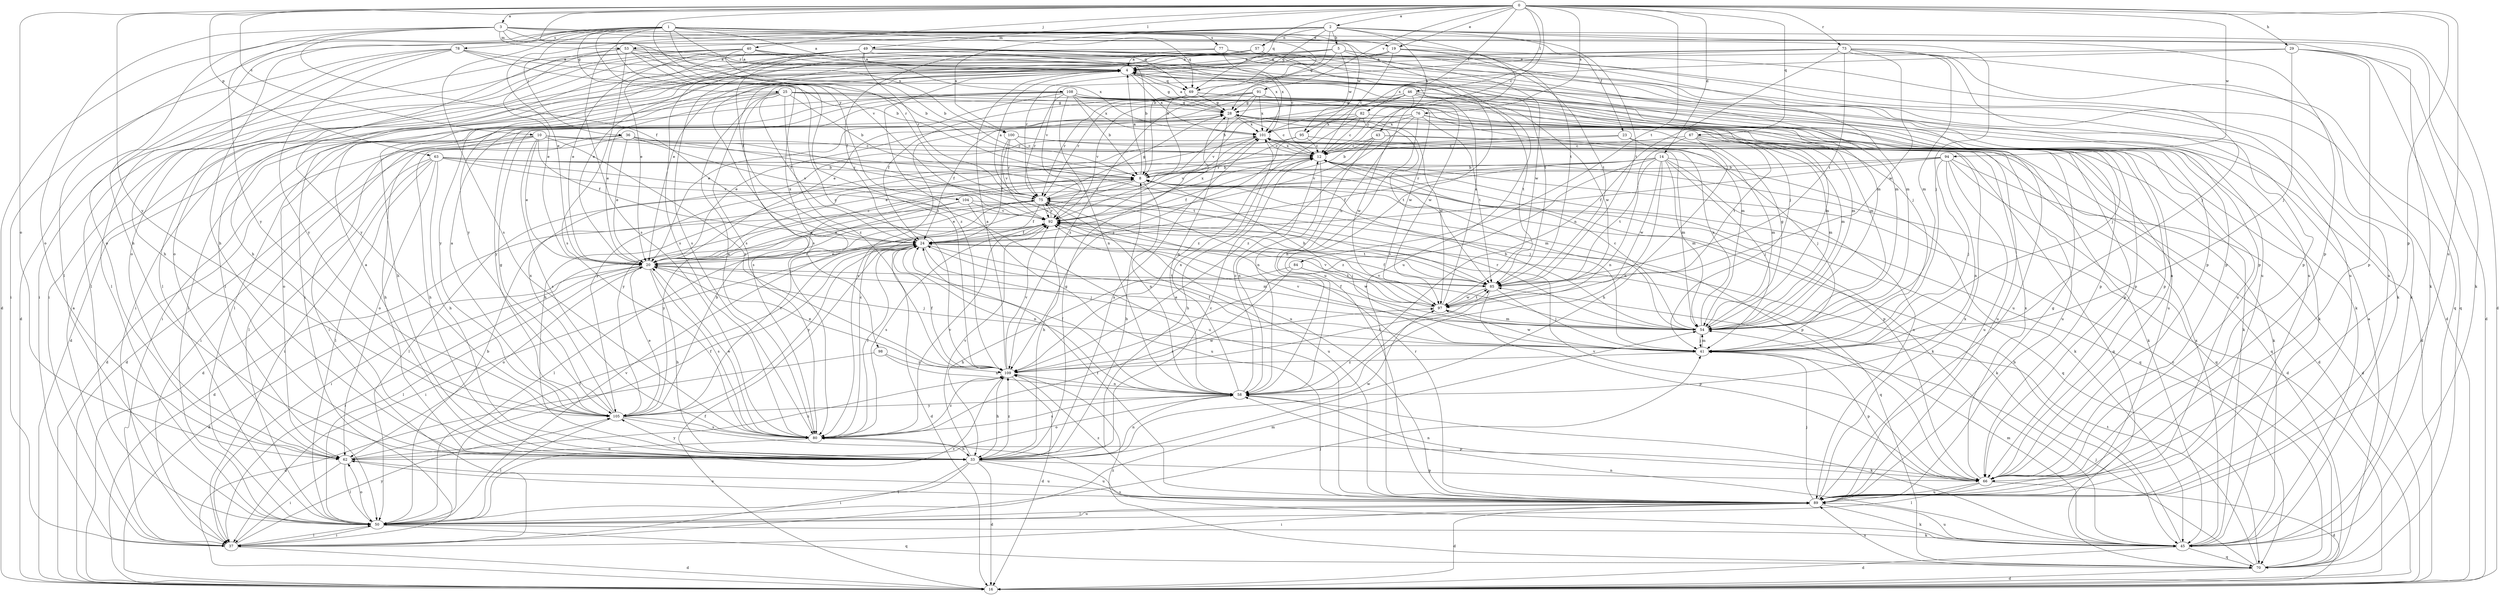 strict digraph  {
0;
1;
2;
3;
4;
5;
8;
10;
12;
14;
16;
19;
20;
23;
24;
25;
28;
29;
33;
36;
37;
40;
41;
43;
45;
46;
49;
50;
53;
54;
57;
58;
62;
63;
66;
67;
69;
70;
73;
75;
76;
77;
78;
80;
82;
84;
85;
89;
91;
92;
94;
95;
97;
98;
100;
101;
104;
105;
108;
109;
0 -> 2  [label=a];
0 -> 3  [label=a];
0 -> 10  [label=c];
0 -> 12  [label=c];
0 -> 14  [label=d];
0 -> 19  [label=e];
0 -> 29  [label=h];
0 -> 40  [label=j];
0 -> 46  [label=l];
0 -> 49  [label=l];
0 -> 62  [label=o];
0 -> 63  [label=p];
0 -> 66  [label=p];
0 -> 67  [label=q];
0 -> 69  [label=q];
0 -> 73  [label=r];
0 -> 76  [label=s];
0 -> 82  [label=t];
0 -> 84  [label=t];
0 -> 89  [label=u];
0 -> 91  [label=v];
0 -> 92  [label=v];
0 -> 94  [label=w];
0 -> 104  [label=y];
0 -> 105  [label=y];
1 -> 4  [label=a];
1 -> 16  [label=d];
1 -> 19  [label=e];
1 -> 23  [label=f];
1 -> 25  [label=g];
1 -> 28  [label=g];
1 -> 33  [label=h];
1 -> 36  [label=i];
1 -> 50  [label=l];
1 -> 69  [label=q];
1 -> 75  [label=r];
1 -> 77  [label=s];
1 -> 78  [label=s];
1 -> 80  [label=s];
1 -> 85  [label=t];
1 -> 95  [label=w];
1 -> 98  [label=x];
1 -> 108  [label=z];
1 -> 109  [label=z];
2 -> 5  [label=b];
2 -> 8  [label=b];
2 -> 16  [label=d];
2 -> 20  [label=e];
2 -> 43  [label=k];
2 -> 45  [label=k];
2 -> 53  [label=m];
2 -> 57  [label=n];
2 -> 58  [label=n];
2 -> 62  [label=o];
2 -> 66  [label=p];
2 -> 69  [label=q];
2 -> 80  [label=s];
2 -> 85  [label=t];
2 -> 100  [label=x];
3 -> 24  [label=f];
3 -> 33  [label=h];
3 -> 41  [label=j];
3 -> 45  [label=k];
3 -> 53  [label=m];
3 -> 62  [label=o];
3 -> 69  [label=q];
3 -> 89  [label=u];
3 -> 100  [label=x];
3 -> 105  [label=y];
4 -> 28  [label=g];
4 -> 37  [label=i];
4 -> 45  [label=k];
4 -> 69  [label=q];
4 -> 101  [label=x];
4 -> 105  [label=y];
4 -> 109  [label=z];
5 -> 4  [label=a];
5 -> 8  [label=b];
5 -> 20  [label=e];
5 -> 50  [label=l];
5 -> 54  [label=m];
5 -> 66  [label=p];
5 -> 80  [label=s];
5 -> 89  [label=u];
5 -> 95  [label=w];
5 -> 97  [label=w];
5 -> 105  [label=y];
8 -> 4  [label=a];
8 -> 20  [label=e];
8 -> 50  [label=l];
8 -> 58  [label=n];
8 -> 66  [label=p];
8 -> 70  [label=q];
8 -> 75  [label=r];
10 -> 12  [label=c];
10 -> 16  [label=d];
10 -> 20  [label=e];
10 -> 24  [label=f];
10 -> 33  [label=h];
10 -> 50  [label=l];
10 -> 80  [label=s];
10 -> 85  [label=t];
10 -> 109  [label=z];
12 -> 8  [label=b];
12 -> 16  [label=d];
12 -> 24  [label=f];
12 -> 33  [label=h];
12 -> 54  [label=m];
12 -> 58  [label=n];
12 -> 66  [label=p];
12 -> 70  [label=q];
12 -> 101  [label=x];
14 -> 8  [label=b];
14 -> 24  [label=f];
14 -> 41  [label=j];
14 -> 45  [label=k];
14 -> 54  [label=m];
14 -> 58  [label=n];
14 -> 75  [label=r];
14 -> 85  [label=t];
14 -> 89  [label=u];
14 -> 97  [label=w];
14 -> 109  [label=z];
16 -> 24  [label=f];
19 -> 4  [label=a];
19 -> 12  [label=c];
19 -> 16  [label=d];
19 -> 75  [label=r];
19 -> 80  [label=s];
19 -> 85  [label=t];
19 -> 89  [label=u];
20 -> 12  [label=c];
20 -> 16  [label=d];
20 -> 24  [label=f];
20 -> 33  [label=h];
20 -> 37  [label=i];
20 -> 41  [label=j];
20 -> 50  [label=l];
20 -> 62  [label=o];
20 -> 80  [label=s];
20 -> 85  [label=t];
23 -> 12  [label=c];
23 -> 33  [label=h];
23 -> 45  [label=k];
23 -> 54  [label=m];
24 -> 16  [label=d];
24 -> 20  [label=e];
24 -> 37  [label=i];
24 -> 41  [label=j];
24 -> 54  [label=m];
24 -> 58  [label=n];
24 -> 105  [label=y];
25 -> 8  [label=b];
25 -> 16  [label=d];
25 -> 20  [label=e];
25 -> 24  [label=f];
25 -> 28  [label=g];
25 -> 50  [label=l];
25 -> 54  [label=m];
25 -> 66  [label=p];
25 -> 80  [label=s];
25 -> 109  [label=z];
28 -> 4  [label=a];
28 -> 12  [label=c];
28 -> 20  [label=e];
28 -> 24  [label=f];
28 -> 45  [label=k];
28 -> 58  [label=n];
28 -> 85  [label=t];
28 -> 89  [label=u];
28 -> 97  [label=w];
28 -> 101  [label=x];
29 -> 4  [label=a];
29 -> 16  [label=d];
29 -> 41  [label=j];
29 -> 66  [label=p];
29 -> 70  [label=q];
29 -> 101  [label=x];
33 -> 4  [label=a];
33 -> 8  [label=b];
33 -> 12  [label=c];
33 -> 16  [label=d];
33 -> 28  [label=g];
33 -> 37  [label=i];
33 -> 50  [label=l];
33 -> 58  [label=n];
33 -> 66  [label=p];
33 -> 89  [label=u];
33 -> 92  [label=v];
33 -> 97  [label=w];
33 -> 101  [label=x];
33 -> 105  [label=y];
33 -> 109  [label=z];
36 -> 12  [label=c];
36 -> 16  [label=d];
36 -> 20  [label=e];
36 -> 33  [label=h];
36 -> 37  [label=i];
36 -> 75  [label=r];
36 -> 89  [label=u];
36 -> 92  [label=v];
37 -> 4  [label=a];
37 -> 16  [label=d];
37 -> 41  [label=j];
37 -> 50  [label=l];
37 -> 105  [label=y];
40 -> 4  [label=a];
40 -> 8  [label=b];
40 -> 16  [label=d];
40 -> 20  [label=e];
40 -> 37  [label=i];
40 -> 41  [label=j];
40 -> 50  [label=l];
40 -> 85  [label=t];
40 -> 89  [label=u];
41 -> 24  [label=f];
41 -> 54  [label=m];
41 -> 66  [label=p];
41 -> 92  [label=v];
41 -> 97  [label=w];
41 -> 109  [label=z];
43 -> 8  [label=b];
43 -> 12  [label=c];
43 -> 16  [label=d];
43 -> 58  [label=n];
43 -> 89  [label=u];
43 -> 92  [label=v];
45 -> 8  [label=b];
45 -> 16  [label=d];
45 -> 54  [label=m];
45 -> 58  [label=n];
45 -> 70  [label=q];
45 -> 80  [label=s];
45 -> 89  [label=u];
45 -> 101  [label=x];
46 -> 12  [label=c];
46 -> 16  [label=d];
46 -> 20  [label=e];
46 -> 28  [label=g];
46 -> 54  [label=m];
46 -> 85  [label=t];
46 -> 92  [label=v];
46 -> 97  [label=w];
46 -> 109  [label=z];
49 -> 4  [label=a];
49 -> 8  [label=b];
49 -> 12  [label=c];
49 -> 20  [label=e];
49 -> 24  [label=f];
49 -> 37  [label=i];
49 -> 45  [label=k];
49 -> 50  [label=l];
49 -> 66  [label=p];
49 -> 75  [label=r];
49 -> 80  [label=s];
49 -> 89  [label=u];
49 -> 101  [label=x];
49 -> 105  [label=y];
50 -> 8  [label=b];
50 -> 24  [label=f];
50 -> 37  [label=i];
50 -> 45  [label=k];
50 -> 54  [label=m];
50 -> 62  [label=o];
50 -> 70  [label=q];
50 -> 89  [label=u];
50 -> 92  [label=v];
50 -> 109  [label=z];
53 -> 4  [label=a];
53 -> 8  [label=b];
53 -> 20  [label=e];
53 -> 33  [label=h];
53 -> 66  [label=p];
53 -> 80  [label=s];
53 -> 109  [label=z];
54 -> 8  [label=b];
54 -> 12  [label=c];
54 -> 20  [label=e];
54 -> 24  [label=f];
54 -> 28  [label=g];
54 -> 41  [label=j];
54 -> 75  [label=r];
54 -> 92  [label=v];
54 -> 101  [label=x];
57 -> 4  [label=a];
57 -> 24  [label=f];
57 -> 54  [label=m];
57 -> 62  [label=o];
57 -> 66  [label=p];
57 -> 80  [label=s];
57 -> 89  [label=u];
58 -> 12  [label=c];
58 -> 24  [label=f];
58 -> 45  [label=k];
58 -> 62  [label=o];
58 -> 80  [label=s];
58 -> 101  [label=x];
58 -> 105  [label=y];
62 -> 24  [label=f];
62 -> 37  [label=i];
62 -> 50  [label=l];
62 -> 89  [label=u];
62 -> 109  [label=z];
63 -> 8  [label=b];
63 -> 16  [label=d];
63 -> 33  [label=h];
63 -> 37  [label=i];
63 -> 41  [label=j];
63 -> 45  [label=k];
63 -> 50  [label=l];
63 -> 62  [label=o];
63 -> 89  [label=u];
63 -> 92  [label=v];
66 -> 4  [label=a];
66 -> 16  [label=d];
66 -> 50  [label=l];
66 -> 58  [label=n];
66 -> 89  [label=u];
66 -> 92  [label=v];
66 -> 101  [label=x];
67 -> 12  [label=c];
67 -> 33  [label=h];
67 -> 45  [label=k];
67 -> 54  [label=m];
67 -> 58  [label=n];
67 -> 85  [label=t];
67 -> 89  [label=u];
69 -> 24  [label=f];
69 -> 28  [label=g];
69 -> 54  [label=m];
69 -> 75  [label=r];
69 -> 97  [label=w];
69 -> 105  [label=y];
70 -> 4  [label=a];
70 -> 12  [label=c];
70 -> 16  [label=d];
70 -> 41  [label=j];
70 -> 85  [label=t];
70 -> 89  [label=u];
70 -> 109  [label=z];
73 -> 4  [label=a];
73 -> 37  [label=i];
73 -> 41  [label=j];
73 -> 45  [label=k];
73 -> 54  [label=m];
73 -> 58  [label=n];
73 -> 70  [label=q];
73 -> 85  [label=t];
73 -> 92  [label=v];
73 -> 97  [label=w];
75 -> 4  [label=a];
75 -> 16  [label=d];
75 -> 20  [label=e];
75 -> 24  [label=f];
75 -> 28  [label=g];
75 -> 33  [label=h];
75 -> 41  [label=j];
75 -> 89  [label=u];
75 -> 92  [label=v];
76 -> 37  [label=i];
76 -> 54  [label=m];
76 -> 58  [label=n];
76 -> 66  [label=p];
76 -> 80  [label=s];
76 -> 85  [label=t];
76 -> 101  [label=x];
76 -> 109  [label=z];
77 -> 4  [label=a];
77 -> 20  [label=e];
77 -> 41  [label=j];
77 -> 54  [label=m];
77 -> 62  [label=o];
77 -> 101  [label=x];
78 -> 4  [label=a];
78 -> 8  [label=b];
78 -> 33  [label=h];
78 -> 37  [label=i];
78 -> 50  [label=l];
78 -> 101  [label=x];
78 -> 105  [label=y];
80 -> 4  [label=a];
80 -> 12  [label=c];
80 -> 20  [label=e];
80 -> 24  [label=f];
80 -> 33  [label=h];
80 -> 62  [label=o];
80 -> 92  [label=v];
80 -> 109  [label=z];
82 -> 12  [label=c];
82 -> 62  [label=o];
82 -> 89  [label=u];
82 -> 97  [label=w];
82 -> 101  [label=x];
82 -> 109  [label=z];
84 -> 33  [label=h];
84 -> 80  [label=s];
84 -> 85  [label=t];
84 -> 97  [label=w];
85 -> 24  [label=f];
85 -> 41  [label=j];
85 -> 66  [label=p];
85 -> 92  [label=v];
85 -> 97  [label=w];
89 -> 16  [label=d];
89 -> 24  [label=f];
89 -> 28  [label=g];
89 -> 37  [label=i];
89 -> 41  [label=j];
89 -> 45  [label=k];
89 -> 50  [label=l];
89 -> 62  [label=o];
89 -> 75  [label=r];
89 -> 101  [label=x];
89 -> 109  [label=z];
91 -> 8  [label=b];
91 -> 28  [label=g];
91 -> 41  [label=j];
91 -> 66  [label=p];
91 -> 75  [label=r];
91 -> 89  [label=u];
91 -> 92  [label=v];
91 -> 101  [label=x];
91 -> 109  [label=z];
92 -> 24  [label=f];
92 -> 37  [label=i];
92 -> 50  [label=l];
92 -> 70  [label=q];
92 -> 75  [label=r];
92 -> 80  [label=s];
92 -> 85  [label=t];
92 -> 101  [label=x];
94 -> 8  [label=b];
94 -> 16  [label=d];
94 -> 24  [label=f];
94 -> 41  [label=j];
94 -> 58  [label=n];
94 -> 70  [label=q];
94 -> 89  [label=u];
94 -> 105  [label=y];
95 -> 12  [label=c];
95 -> 41  [label=j];
95 -> 70  [label=q];
95 -> 75  [label=r];
95 -> 105  [label=y];
97 -> 4  [label=a];
97 -> 8  [label=b];
97 -> 54  [label=m];
97 -> 85  [label=t];
97 -> 92  [label=v];
98 -> 16  [label=d];
98 -> 58  [label=n];
98 -> 109  [label=z];
100 -> 12  [label=c];
100 -> 24  [label=f];
100 -> 54  [label=m];
100 -> 70  [label=q];
100 -> 75  [label=r];
100 -> 92  [label=v];
101 -> 12  [label=c];
101 -> 20  [label=e];
101 -> 92  [label=v];
104 -> 20  [label=e];
104 -> 45  [label=k];
104 -> 89  [label=u];
104 -> 92  [label=v];
104 -> 105  [label=y];
105 -> 4  [label=a];
105 -> 8  [label=b];
105 -> 20  [label=e];
105 -> 28  [label=g];
105 -> 50  [label=l];
105 -> 66  [label=p];
105 -> 75  [label=r];
105 -> 80  [label=s];
105 -> 101  [label=x];
108 -> 8  [label=b];
108 -> 20  [label=e];
108 -> 28  [label=g];
108 -> 33  [label=h];
108 -> 37  [label=i];
108 -> 45  [label=k];
108 -> 50  [label=l];
108 -> 54  [label=m];
108 -> 58  [label=n];
108 -> 66  [label=p];
108 -> 75  [label=r];
108 -> 97  [label=w];
108 -> 101  [label=x];
109 -> 4  [label=a];
109 -> 16  [label=d];
109 -> 20  [label=e];
109 -> 24  [label=f];
109 -> 33  [label=h];
109 -> 58  [label=n];
109 -> 85  [label=t];
109 -> 92  [label=v];
109 -> 97  [label=w];
}
